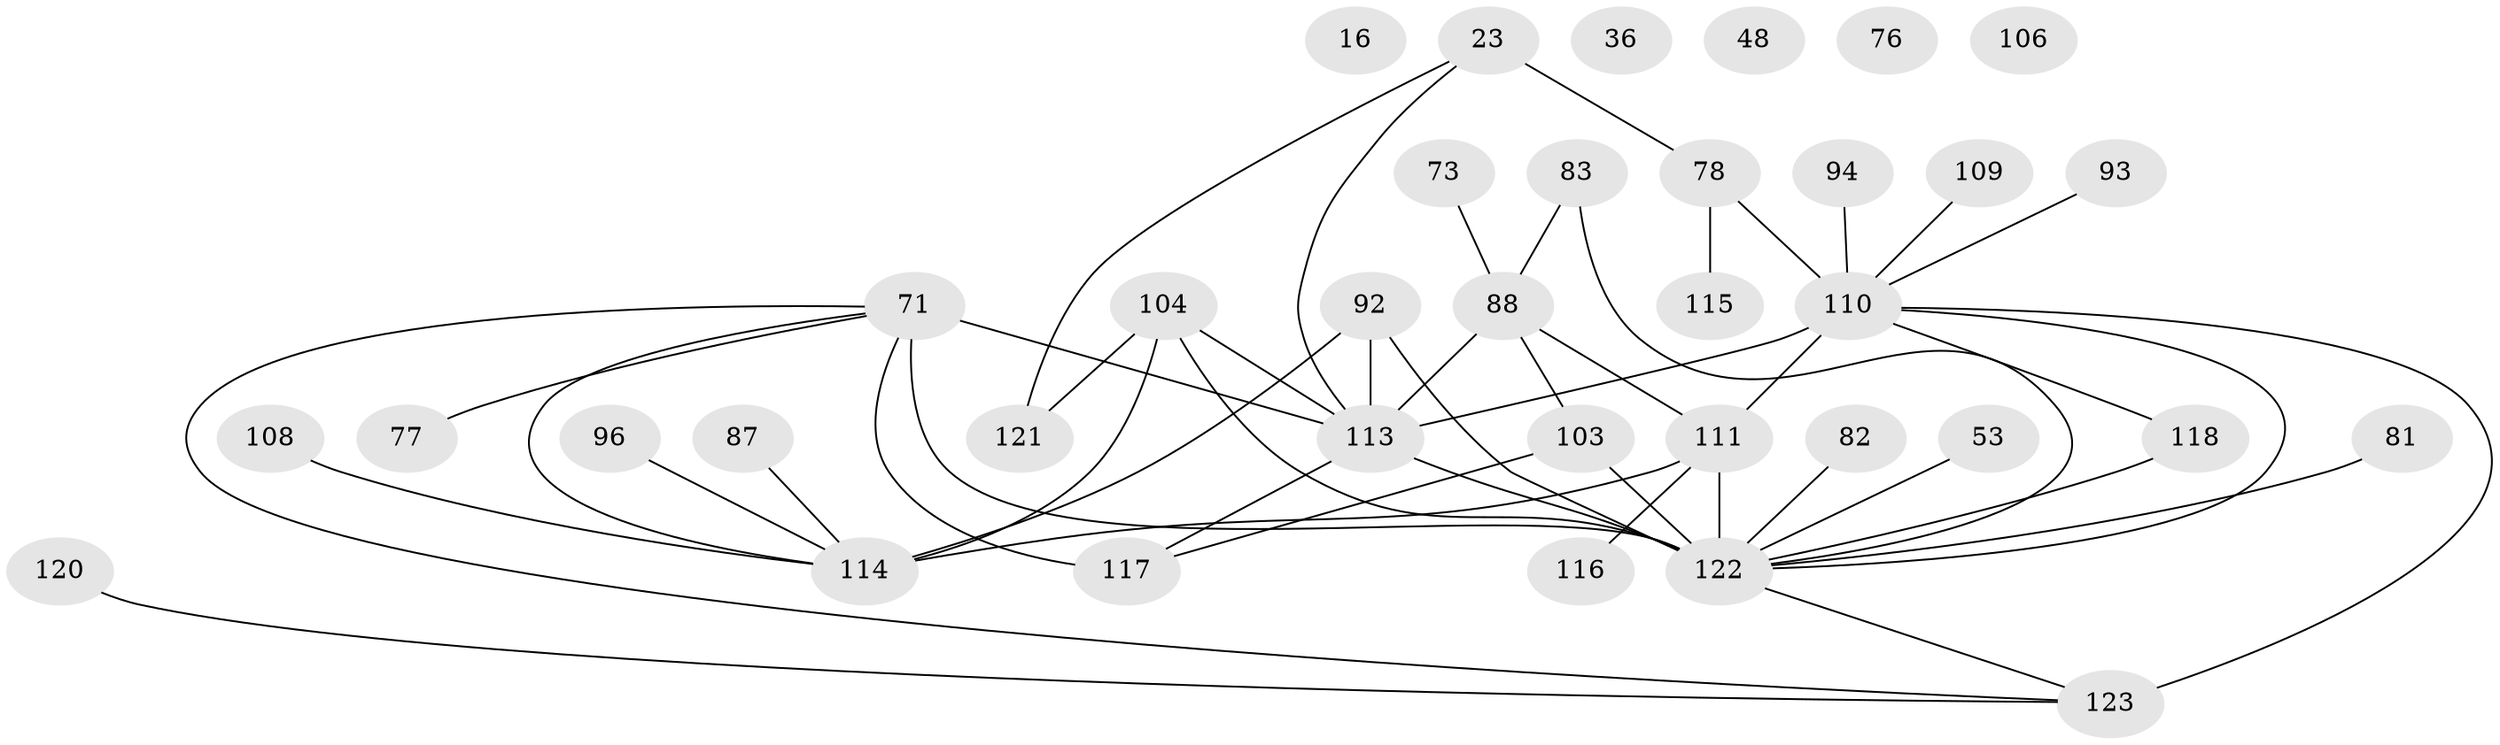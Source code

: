// original degree distribution, {3: 0.2682926829268293, 5: 0.0975609756097561, 2: 0.2032520325203252, 4: 0.17073170731707318, 0: 0.04065040650406504, 1: 0.16260162601626016, 6: 0.024390243902439025, 7: 0.024390243902439025, 8: 0.008130081300813009}
// Generated by graph-tools (version 1.1) at 2025/43/03/04/25 21:43:46]
// undirected, 36 vertices, 48 edges
graph export_dot {
graph [start="1"]
  node [color=gray90,style=filled];
  16;
  23;
  36;
  48;
  53;
  71 [super="+57+65+62"];
  73;
  76;
  77;
  78 [super="+47+55"];
  81;
  82 [super="+51"];
  83;
  87;
  88 [super="+50+66+75+40"];
  92 [super="+59"];
  93;
  94;
  96;
  103;
  104 [super="+15+52"];
  106;
  108;
  109;
  110 [super="+56+90"];
  111 [super="+54+31+7+41"];
  113 [super="+70+100+98+112"];
  114 [super="+107+99"];
  115;
  116;
  117 [super="+105+80"];
  118;
  120;
  121 [super="+11+24+21+95"];
  122 [super="+119+97+101"];
  123 [super="+13"];
  23 -- 78 [weight=2];
  23 -- 121;
  23 -- 113;
  53 -- 122;
  71 -- 77;
  71 -- 113 [weight=5];
  71 -- 114 [weight=2];
  71 -- 117 [weight=3];
  71 -- 122 [weight=4];
  71 -- 123;
  73 -- 88;
  78 -- 115;
  78 -- 110 [weight=2];
  81 -- 122;
  82 -- 122 [weight=5];
  83 -- 88;
  83 -- 122;
  87 -- 114;
  88 -- 111;
  88 -- 113 [weight=6];
  88 -- 103;
  92 -- 113 [weight=3];
  92 -- 114;
  92 -- 122 [weight=2];
  93 -- 110;
  94 -- 110;
  96 -- 114;
  103 -- 117;
  103 -- 122;
  104 -- 121;
  104 -- 114;
  104 -- 122;
  104 -- 113 [weight=3];
  108 -- 114;
  109 -- 110;
  110 -- 122;
  110 -- 113 [weight=9];
  110 -- 111;
  110 -- 118;
  110 -- 123 [weight=3];
  111 -- 114 [weight=3];
  111 -- 116;
  111 -- 122 [weight=4];
  113 -- 122 [weight=4];
  113 -- 117 [weight=2];
  118 -- 122;
  120 -- 123;
  122 -- 123;
}
